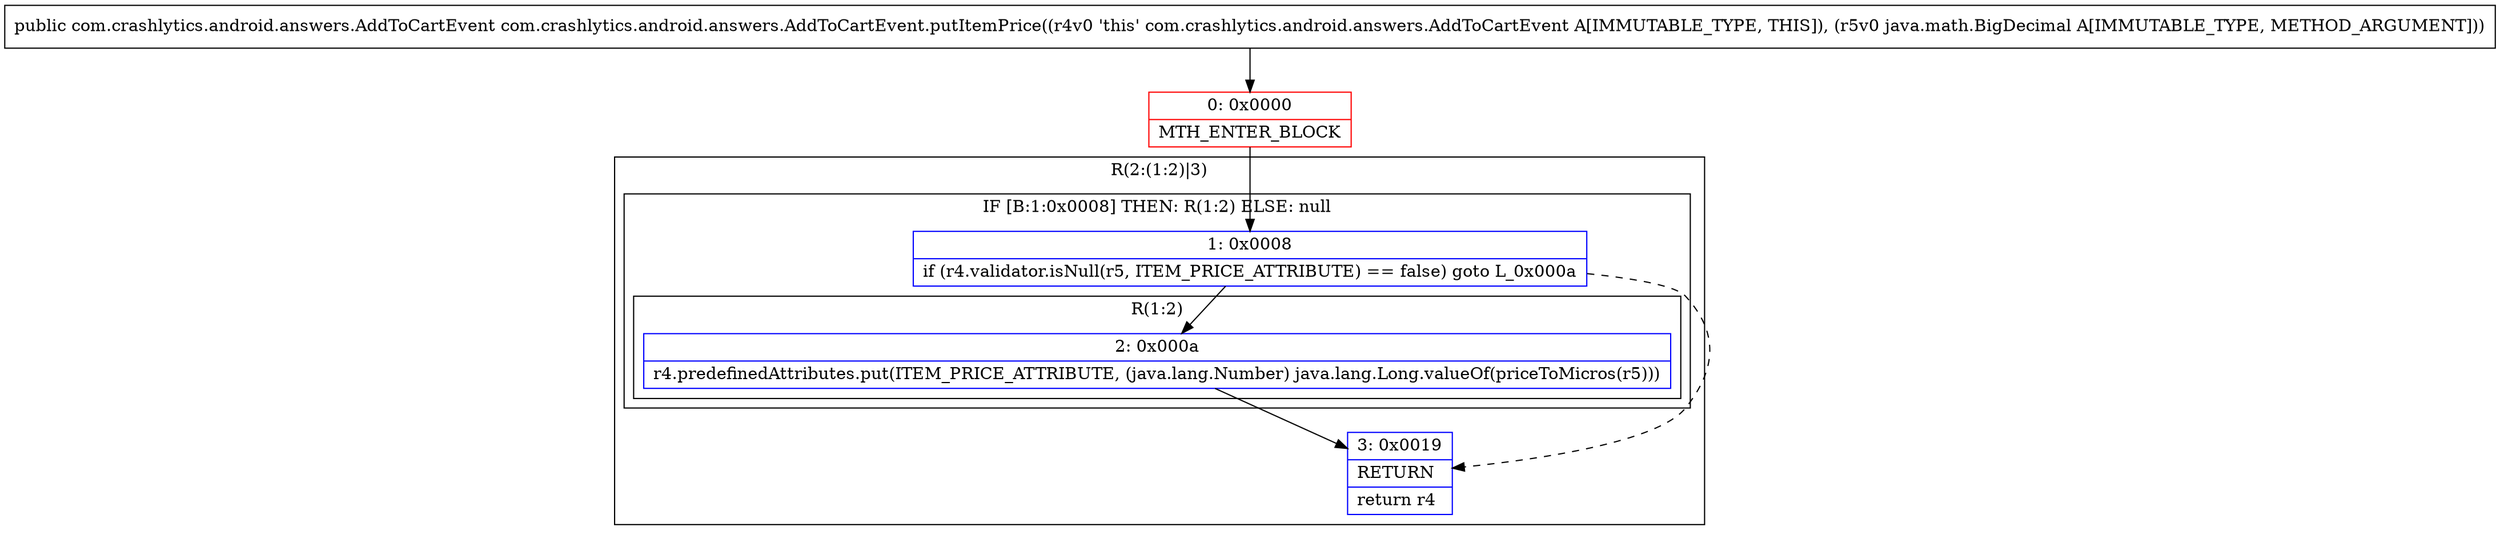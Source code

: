 digraph "CFG forcom.crashlytics.android.answers.AddToCartEvent.putItemPrice(Ljava\/math\/BigDecimal;)Lcom\/crashlytics\/android\/answers\/AddToCartEvent;" {
subgraph cluster_Region_2112800182 {
label = "R(2:(1:2)|3)";
node [shape=record,color=blue];
subgraph cluster_IfRegion_414542757 {
label = "IF [B:1:0x0008] THEN: R(1:2) ELSE: null";
node [shape=record,color=blue];
Node_1 [shape=record,label="{1\:\ 0x0008|if (r4.validator.isNull(r5, ITEM_PRICE_ATTRIBUTE) == false) goto L_0x000a\l}"];
subgraph cluster_Region_972695252 {
label = "R(1:2)";
node [shape=record,color=blue];
Node_2 [shape=record,label="{2\:\ 0x000a|r4.predefinedAttributes.put(ITEM_PRICE_ATTRIBUTE, (java.lang.Number) java.lang.Long.valueOf(priceToMicros(r5)))\l}"];
}
}
Node_3 [shape=record,label="{3\:\ 0x0019|RETURN\l|return r4\l}"];
}
Node_0 [shape=record,color=red,label="{0\:\ 0x0000|MTH_ENTER_BLOCK\l}"];
MethodNode[shape=record,label="{public com.crashlytics.android.answers.AddToCartEvent com.crashlytics.android.answers.AddToCartEvent.putItemPrice((r4v0 'this' com.crashlytics.android.answers.AddToCartEvent A[IMMUTABLE_TYPE, THIS]), (r5v0 java.math.BigDecimal A[IMMUTABLE_TYPE, METHOD_ARGUMENT])) }"];
MethodNode -> Node_0;
Node_1 -> Node_2;
Node_1 -> Node_3[style=dashed];
Node_2 -> Node_3;
Node_0 -> Node_1;
}

